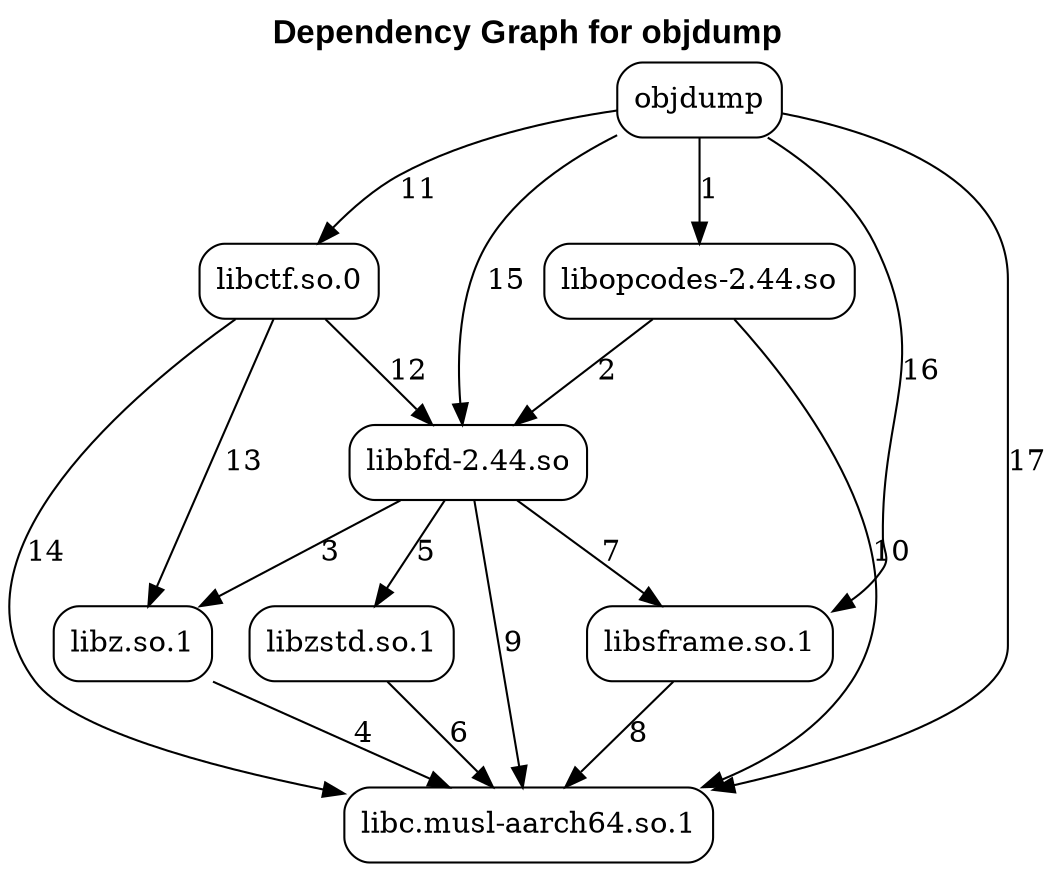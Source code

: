 digraph "Shared Library Dependencies" {
    label="Dependency Graph for objdump";
    labelloc=t;
    fontsize=16;
    fontname="Arial Bold";
    rankdir=TB;
    node [shape=box, style=rounded];
    "libbfd-2.44.so";
    "libc.musl-aarch64.so.1";
    "libctf.so.0";
    "libopcodes-2.44.so";
    "libsframe.so.1";
    "libz.so.1";
    "libzstd.so.1";
    "objdump";
    "objdump" -> "libopcodes-2.44.so" [label="1"];
    "libopcodes-2.44.so" -> "libbfd-2.44.so" [label="2"];
    "libbfd-2.44.so" -> "libz.so.1" [label="3"];
    "libz.so.1" -> "libc.musl-aarch64.so.1" [label="4"];
    "libbfd-2.44.so" -> "libzstd.so.1" [label="5"];
    "libzstd.so.1" -> "libc.musl-aarch64.so.1" [label="6"];
    "libbfd-2.44.so" -> "libsframe.so.1" [label="7"];
    "libsframe.so.1" -> "libc.musl-aarch64.so.1" [label="8"];
    "libbfd-2.44.so" -> "libc.musl-aarch64.so.1" [label="9"];
    "libopcodes-2.44.so" -> "libc.musl-aarch64.so.1" [label="10"];
    "objdump" -> "libctf.so.0" [label="11"];
    "libctf.so.0" -> "libbfd-2.44.so" [label="12"];
    "libctf.so.0" -> "libz.so.1" [label="13"];
    "libctf.so.0" -> "libc.musl-aarch64.so.1" [label="14"];
    "objdump" -> "libbfd-2.44.so" [label="15"];
    "objdump" -> "libsframe.so.1" [label="16"];
    "objdump" -> "libc.musl-aarch64.so.1" [label="17"];
}